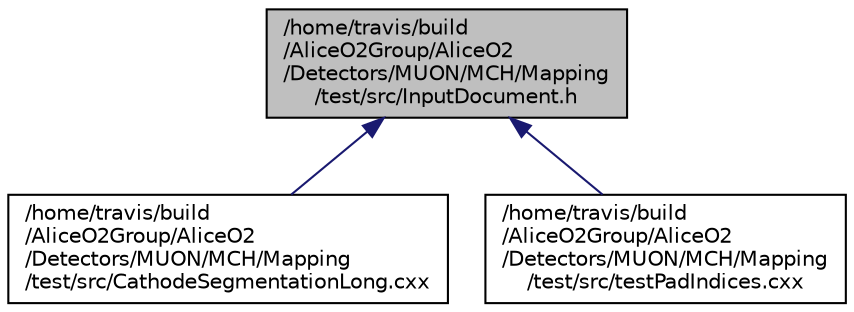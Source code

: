 digraph "/home/travis/build/AliceO2Group/AliceO2/Detectors/MUON/MCH/Mapping/test/src/InputDocument.h"
{
 // INTERACTIVE_SVG=YES
  bgcolor="transparent";
  edge [fontname="Helvetica",fontsize="10",labelfontname="Helvetica",labelfontsize="10"];
  node [fontname="Helvetica",fontsize="10",shape=record];
  Node4 [label="/home/travis/build\l/AliceO2Group/AliceO2\l/Detectors/MUON/MCH/Mapping\l/test/src/InputDocument.h",height=0.2,width=0.4,color="black", fillcolor="grey75", style="filled", fontcolor="black"];
  Node4 -> Node5 [dir="back",color="midnightblue",fontsize="10",style="solid",fontname="Helvetica"];
  Node5 [label="/home/travis/build\l/AliceO2Group/AliceO2\l/Detectors/MUON/MCH/Mapping\l/test/src/CathodeSegmentationLong.cxx",height=0.2,width=0.4,color="black",URL="$d2/dba/CathodeSegmentationLong_8cxx.html"];
  Node4 -> Node6 [dir="back",color="midnightblue",fontsize="10",style="solid",fontname="Helvetica"];
  Node6 [label="/home/travis/build\l/AliceO2Group/AliceO2\l/Detectors/MUON/MCH/Mapping\l/test/src/testPadIndices.cxx",height=0.2,width=0.4,color="black",URL="$d9/da3/testPadIndices_8cxx.html"];
}
